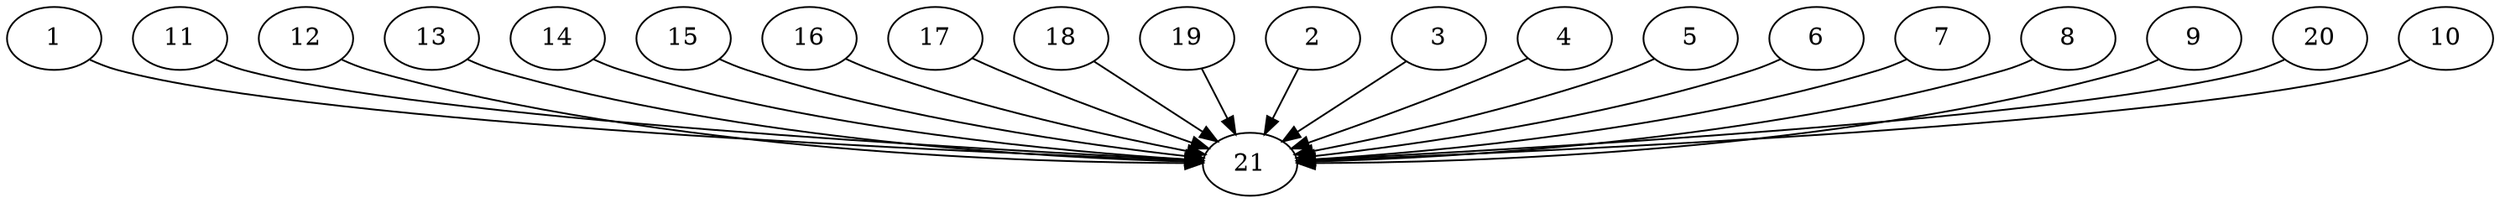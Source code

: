 digraph "2p_Join_Nodes_21_CCR_9.98_WeightType_Random-output.dot" {
	1 [Weight=7, Start=56, Processor=0];
	11 [Weight=2, Start=0, Processor=1];
	12 [Weight=6, Start=31, Processor=1];
	13 [Weight=3, Start=9, Processor=0];
	14 [Weight=2, Start=51, Processor=0];
	15 [Weight=3, Start=34, Processor=0];
	16 [Weight=8, Start=37, Processor=0];
	17 [Weight=10, Start=21, Processor=1];
	18 [Weight=2, Start=18, Processor=0];
	19 [Weight=4, Start=20, Processor=0];
	2 [Weight=6, Start=2, Processor=1];
	3 [Weight=4, Start=17, Processor=1];
	4 [Weight=10, Start=24, Processor=0];
	5 [Weight=3, Start=53, Processor=0];
	6 [Weight=6, Start=45, Processor=0];
	7 [Weight=8, Start=63, Processor=0];
	8 [Weight=6, Start=12, Processor=0];
	9 [Weight=9, Start=0, Processor=0];
	20 [Weight=9, Start=8, Processor=1];
	10 [Weight=10, Start=37, Processor=1];
	21 [Weight=4, Start=71, Processor=0];
	11 -> 21 [Weight=46];
	12 -> 21 [Weight=23];
	13 -> 21 [Weight=105];
	14 -> 21 [Weight=58];
	15 -> 21 [Weight=70];
	16 -> 21 [Weight=70];
	17 -> 21 [Weight=35];
	18 -> 21 [Weight=81];
	19 -> 21 [Weight=81];
	1 -> 21 [Weight=46];
	2 -> 21 [Weight=46];
	3 -> 21 [Weight=35];
	4 -> 21 [Weight=81];
	5 -> 21 [Weight=58];
	6 -> 21 [Weight=70];
	7 -> 21 [Weight=35];
	8 -> 21 [Weight=93];
	9 -> 21 [Weight=116];
	20 -> 21 [Weight=46];
	10 -> 21 [Weight=23];
}
